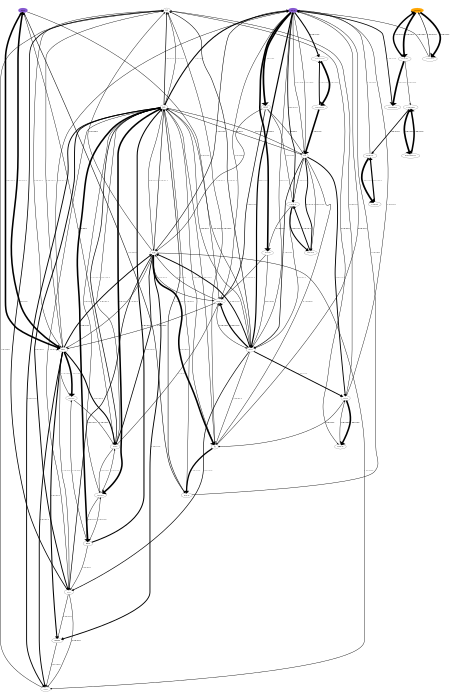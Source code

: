 digraph {
    graph [b="0,0,1558,558", rankdir=TB, center=true, splines=True, size="3,5!", dpi=400, ratio="fill"];
	NO -> N2 [label="2.9E+01%" fontcolor=black fontname=serif fontsize=16 penwidth=5]
	NO -> NNH [label="4.5E+01%" fontcolor=black fontname=serif fontsize=16 penwidth=7]
	NO -> NH [label="4.8E-02%" fontcolor=black fontname=serif fontsize=16 penwidth=3]
	NO -> HNO [label="2.1E+00%" fontcolor=black fontname=serif fontsize=16 penwidth=3]
	NO -> HONO [label="9.9E+01%" fontcolor=black fontname=serif fontsize=16 penwidth=12]
	NO -> N [label="1.4E+00%" fontcolor=black fontname=serif fontsize=16 penwidth=3]
	NO -> N2O [label="4.9E+01%" fontcolor=black fontname=serif fontsize=16 penwidth=7]
	NO -> NO2 [label="9.9E+01%" fontcolor=black fontname=serif fontsize=16 penwidth=12]
	NO -> HCN [label="5.4E+01%" fontcolor=black fontname=serif fontsize=16 penwidth=8]
	NO -> CN [label="1.1E-02%" fontcolor=black fontname=serif fontsize=16 penwidth=3]
	NO -> NCO [label="4.9E-01%" fontcolor=black fontname=serif fontsize=16 penwidth=3]
	NO -> H2CN [label="1.3E+01%" fontcolor=black fontname=serif fontsize=16 penwidth=4]
	C5H5N -> C5H4N [label="1.0E+02%" fontcolor=black fontname=serif fontsize=16 penwidth=13]
	C5H5N -> C5H5NO [label="1.0E+02%" fontcolor=black fontname=serif fontsize=16 penwidth=13]
	N2 -> NH2 [label="4.4E-02%" fontcolor=black fontname=serif fontsize=16 penwidth=3]
	N2 -> NO [label="2.7E-02%" fontcolor=black fontname=serif fontsize=16 penwidth=3]
	N2 -> HNCN [label="2.8E-02%" fontcolor=black fontname=serif fontsize=16 penwidth=3]
	NH3 -> NH2 [label="9.5E+01%" fontcolor=black fontname=serif fontsize=16 penwidth=12]
	NH3 -> HNCO [label="6.3E-02%" fontcolor=black fontname=serif fontsize=16 penwidth=3]
	NH3 -> H2CN [label="1.1E+01%" fontcolor=black fontname=serif fontsize=16 penwidth=4]
	NCO -> N2 [label="1.5E+01%" fontcolor=black fontname=serif fontsize=16 penwidth=4]
	NCO -> NH [label="4.3E+01%" fontcolor=black fontname=serif fontsize=16 penwidth=7]
	NCO -> N [label="2.3E-01%" fontcolor=black fontname=serif fontsize=16 penwidth=3]
	NCO -> N2O [label="2.6E+01%" fontcolor=black fontname=serif fontsize=16 penwidth=5]
	NCO -> NO [label="3.5E+00%" fontcolor=black fontname=serif fontsize=16 penwidth=3]
	NCO -> HCN [label="8.5E-01%" fontcolor=black fontname=serif fontsize=16 penwidth=3]
	NCO -> HNCO [label="6.9E+01%" fontcolor=black fontname=serif fontsize=16 penwidth=9]
	NCO -> NCN [label="4.9E+01%" fontcolor=black fontname=serif fontsize=16 penwidth=7]
	N -> N2 [label="8.1E+00%" fontcolor=black fontname=serif fontsize=16 penwidth=3]
	N -> NO [label="4.8E+00%" fontcolor=black fontname=serif fontsize=16 penwidth=3]
	N -> HCN [label="6.0E-01%" fontcolor=black fontname=serif fontsize=16 penwidth=3]
	N -> H2CN [label="7.6E+01%" fontcolor=black fontname=serif fontsize=16 penwidth=10]
	N2O -> N2 [label="3.4E+01%" fontcolor=black fontname=serif fontsize=16 penwidth=6]
	N2O -> N2H2 [label="6.9E-02%" fontcolor=black fontname=serif fontsize=16 penwidth=3]
	N2O -> NNH [label="2.9E-01%" fontcolor=black fontname=serif fontsize=16 penwidth=3]
	N2O -> NO [label="1.8E-02%" fontcolor=black fontname=serif fontsize=16 penwidth=3]
	H2CN -> NO [label="1.1E-02%" fontcolor=black fontname=serif fontsize=16 penwidth=3]
	H2CN -> HCN [label="2.6E+00%" fontcolor=black fontname=serif fontsize=16 penwidth=3]
	NO2 -> HONO [label="7.3E-01%" fontcolor=black fontname=serif fontsize=16 penwidth=3]
	NO2 -> H2NO [label="4.0E-02%" fontcolor=black fontname=serif fontsize=16 penwidth=3]
	NO2 -> N2O [label="8.4E-01%" fontcolor=black fontname=serif fontsize=16 penwidth=3]
	NO2 -> NO [label="5.1E+01%" fontcolor=black fontname=serif fontsize=16 penwidth=8]
	HONO -> HNO [label="3.2E-01%" fontcolor=black fontname=serif fontsize=16 penwidth=3]
	HONO -> NO [label="3.9E-02%" fontcolor=black fontname=serif fontsize=16 penwidth=3]
	HONO -> NO2 [label="9.9E-01%" fontcolor=black fontname=serif fontsize=16 penwidth=3]
	HCN -> NH2 [label="4.1E-02%" fontcolor=black fontname=serif fontsize=16 penwidth=3]
	HCN -> NH [label="1.1E+01%" fontcolor=black fontname=serif fontsize=16 penwidth=4]
	HCN -> HNC [label="1.0E+02%" fontcolor=black fontname=serif fontsize=16 penwidth=13]
	HCN -> CN [label="2.0E+00%" fontcolor=black fontname=serif fontsize=16 penwidth=3]
	HCN -> HNCO [label="4.5E+00%" fontcolor=black fontname=serif fontsize=16 penwidth=3]
	HCN -> NCO [label="6.6E+01%" fontcolor=black fontname=serif fontsize=16 penwidth=9]
	HCN -> CH2CHCN [label="5.9E+01%" fontcolor=black fontname=serif fontsize=16 penwidth=8]
	HCN -> HOCN [label="1.0E+02%" fontcolor=black fontname=serif fontsize=16 penwidth=12]
	HCN -> CH3CN [label="4.0E+01%" fontcolor=black fontname=serif fontsize=16 penwidth=6]
	CN -> N [label="6.7E+00%" fontcolor=black fontname=serif fontsize=16 penwidth=3]
	CN -> NO [label="8.1E-01%" fontcolor=black fontname=serif fontsize=16 penwidth=3]
	CN -> HCN [label="3.1E+00%" fontcolor=black fontname=serif fontsize=16 penwidth=3]
	CN -> NCO [label="2.1E+01%" fontcolor=black fontname=serif fontsize=16 penwidth=5]
	CN -> NCN [label="4.9E+01%" fontcolor=black fontname=serif fontsize=16 penwidth=7]
	CN -> CH3CN [label="1.3E+01%" fontcolor=black fontname=serif fontsize=16 penwidth=4]
	CN -> CH2CN [label="4.8E+01%" fontcolor=black fontname=serif fontsize=16 penwidth=7]
	NH -> N2 [label="2.7E+00%" fontcolor=black fontname=serif fontsize=16 penwidth=3]
	NH -> N2H2 [label="4.7E+01%" fontcolor=black fontname=serif fontsize=16 penwidth=7]
	NH -> NNH [label="1.7E+00%" fontcolor=black fontname=serif fontsize=16 penwidth=3]
	NH -> NH2 [label="3.7E-02%" fontcolor=black fontname=serif fontsize=16 penwidth=3]
	NH -> HNO [label="3.5E+01%" fontcolor=black fontname=serif fontsize=16 penwidth=6]
	NH -> N [label="9.2E+01%" fontcolor=black fontname=serif fontsize=16 penwidth=12]
	NH -> N2O [label="2.4E+01%" fontcolor=black fontname=serif fontsize=16 penwidth=5]
	NH -> NO [label="1.3E+01%" fontcolor=black fontname=serif fontsize=16 penwidth=4]
	NH -> HNCO [label="5.8E-02%" fontcolor=black fontname=serif fontsize=16 penwidth=3]
	NNH -> N2 [label="5.4E+00%" fontcolor=black fontname=serif fontsize=16 penwidth=3]
	HNO -> HONO [label="2.2E-02%" fontcolor=black fontname=serif fontsize=16 penwidth=3]
	HNO -> NH3 [label="1.4E-02%" fontcolor=black fontname=serif fontsize=16 penwidth=3]
	HNO -> NO [label="2.7E+01%" fontcolor=black fontname=serif fontsize=16 penwidth=5]
	HNO -> HNCO [label="1.8E-02%" fontcolor=black fontname=serif fontsize=16 penwidth=3]
	C5H4N -> C5H5N [label="8.1E+01%" fontcolor=black fontname=serif fontsize=16 penwidth=11]
	C5H4N -> C5H4NO [label="9.0E-02%" fontcolor=black fontname=serif fontsize=16 penwidth=3]
	C5H4N -> C5H4NO2 [label="1.0E+02%" fontcolor=black fontname=serif fontsize=16 penwidth=13]
	C5H5NO -> HCN [label="2.9E+00%" fontcolor=black fontname=serif fontsize=16 penwidth=3]
	C5H5NO -> C5H5N [label="1.9E+01%" fontcolor=black fontname=serif fontsize=16 penwidth=4]
	NH2 -> N2 [label="5.4E+00%" fontcolor=black fontname=serif fontsize=16 penwidth=3]
	NH2 -> N2H2 [label="5.3E+01%" fontcolor=black fontname=serif fontsize=16 penwidth=8]
	NH2 -> NNH [label="4.3E+01%" fontcolor=black fontname=serif fontsize=16 penwidth=7]
	NH2 -> NH [label="4.1E+01%" fontcolor=black fontname=serif fontsize=16 penwidth=7]
	NH2 -> HNO [label="5.5E+01%" fontcolor=black fontname=serif fontsize=16 penwidth=8]
	NH2 -> H2NO [label="1.0E+02%" fontcolor=black fontname=serif fontsize=16 penwidth=12]
	NH2 -> N2O [label="1.0E-01%" fontcolor=black fontname=serif fontsize=16 penwidth=3]
	NH2 -> NH3 [label="1.0E+02%" fontcolor=black fontname=serif fontsize=16 penwidth=12]
	HNCN -> NCN [label="1.3E+00%" fontcolor=black fontname=serif fontsize=16 penwidth=3]
	HNCO -> NH2 [label="1.6E+00%" fontcolor=black fontname=serif fontsize=16 penwidth=3]
	HNCO -> NH [label="3.5E+00%" fontcolor=black fontname=serif fontsize=16 penwidth=3]
	HNCO -> NCO [label="7.2E+00%" fontcolor=black fontname=serif fontsize=16 penwidth=3]
	NCN -> N2 [label="2.6E-01%" fontcolor=black fontname=serif fontsize=16 penwidth=3]
	NCN -> N [label="1.5E-02%" fontcolor=black fontname=serif fontsize=16 penwidth=3]
	NCN -> HCN [label="1.7E-02%" fontcolor=black fontname=serif fontsize=16 penwidth=3]
	NCN -> HNCN [label="1.0E+02%" fontcolor=black fontname=serif fontsize=16 penwidth=12]
	N2H2 -> NNH [label="9.6E+00%" fontcolor=black fontname=serif fontsize=16 penwidth=3]
	H2NO -> NH2 [label="3.5E+00%" fontcolor=black fontname=serif fontsize=16 penwidth=3]
	H2NO -> HNO [label="7.7E+00%" fontcolor=black fontname=serif fontsize=16 penwidth=3]
	HNC -> NH [label="1.5E+00%" fontcolor=black fontname=serif fontsize=16 penwidth=3]
	HNC -> CN [label="2.6E-02%" fontcolor=black fontname=serif fontsize=16 penwidth=3]
	HNC -> HNCO [label="2.6E+01%" fontcolor=black fontname=serif fontsize=16 penwidth=5]
	HNC -> CH3CN [label="1.7E-01%" fontcolor=black fontname=serif fontsize=16 penwidth=3]
	CH2CHCN -> CHCHCN [label="1.0E+02%" fontcolor=black fontname=serif fontsize=16 penwidth=13]
	HOCN -> HNCO [label="4.2E-02%" fontcolor=black fontname=serif fontsize=16 penwidth=3]
	HOCN -> NCO [label="4.6E+00%" fontcolor=black fontname=serif fontsize=16 penwidth=3]
	CH3CN -> NCO [label="2.4E-02%" fontcolor=black fontname=serif fontsize=16 penwidth=3]
	CH3CN -> HOCN [label="4.8E-02%" fontcolor=black fontname=serif fontsize=16 penwidth=3]
	CH3CN -> CH2CN [label="5.2E+01%" fontcolor=black fontname=serif fontsize=16 penwidth=8]
	CH2CN -> CN [label="1.6E-01%" fontcolor=black fontname=serif fontsize=16 penwidth=3]
	CH2CN -> CH3CN [label="4.7E+01%" fontcolor=black fontname=serif fontsize=16 penwidth=7]
	C5H4NO -> PYRLYL [label="3.2E+01%" fontcolor=black fontname=serif fontsize=16 penwidth=6]
	C5H4NO -> BNC4H4CO [label="1.0E+02%" fontcolor=black fontname=serif fontsize=16 penwidth=13]
	C5H4NO2 -> HCN [label="3.2E+01%" fontcolor=black fontname=serif fontsize=16 penwidth=6]
	CHCHCN -> CN [label="9.8E+01%" fontcolor=black fontname=serif fontsize=16 penwidth=12]
	CHCHCN -> CH2CHCN [label="4.1E+01%" fontcolor=black fontname=serif fontsize=16 penwidth=7]
	PYRLYL -> HCN [label="3.2E+00%" fontcolor=black fontname=serif fontsize=16 penwidth=3]
	PYRLYL -> C4H5N [label="1.0E+02%" fontcolor=black fontname=serif fontsize=16 penwidth=13]
	BNC4H4CO -> C5H4NO [label="1.0E+02%" fontcolor=black fontname=serif fontsize=16 penwidth=12]
	C4H5N -> PYRLYL [label="6.8E+01%" fontcolor=black fontname=serif fontsize=16 penwidth=9]
	NO [fontname=serif fontsize=16]
	C5H5N [fontname=serif fontsize=16]
	N2 [fontname=serif fontsize=16]
	NH3 [fontname=serif fontsize=16]
	NCO [fontname=serif fontsize=16]
	N [fontname=serif fontsize=16]
	N2O [fontname=serif fontsize=16]
	H2CN [fontname=serif fontsize=16]
	NO2 [fontname=serif fontsize=16]
	HONO [fontname=serif fontsize=16]
	HCN [fontname=serif fontsize=16]
	CN [fontname=serif fontsize=16]
	NH [fontname=serif fontsize=16]
	NNH [fontname=serif fontsize=16]
	HNO [fontname=serif fontsize=16]
	C5H4N [fontname=serif fontsize=16]
	C5H5NO [fontname=serif fontsize=16]
	NH2 [fontname=serif fontsize=16]
	HNCN [fontname=serif fontsize=16]
	HNCO [fontname=serif fontsize=16]
	NCN [fontname=serif fontsize=16]
	N2H2 [fontname=serif fontsize=16]
	H2NO [fontname=serif fontsize=16]
	HNC [fontname=serif fontsize=16]
	CH2CHCN [fontname=serif fontsize=16]
	HOCN [fontname=serif fontsize=16]
	CH3CN [fontname=serif fontsize=16]
	CH2CN [fontname=serif fontsize=16]
	C5H4NO [fontname=serif fontsize=16]
	C5H4NO2 [fontname=serif fontsize=16]
	CHCHCN [fontname=serif fontsize=16]
	PYRLYL [fontname=serif fontsize=16]
	BNC4H4CO [fontname=serif fontsize=16]
	C4H5N [fontname=serif fontsize=16]
	HCN [color="#500dbab1" fillcolor="#500dbab1" style=filled]
	NH3 [color="#500dbab1" fillcolor="#500dbab1" style=filled]
	C5H5N [color=orange fillcolor=orange style=filled]

    {rank="source"; C5H5N,NH3,HCN,N2}
}